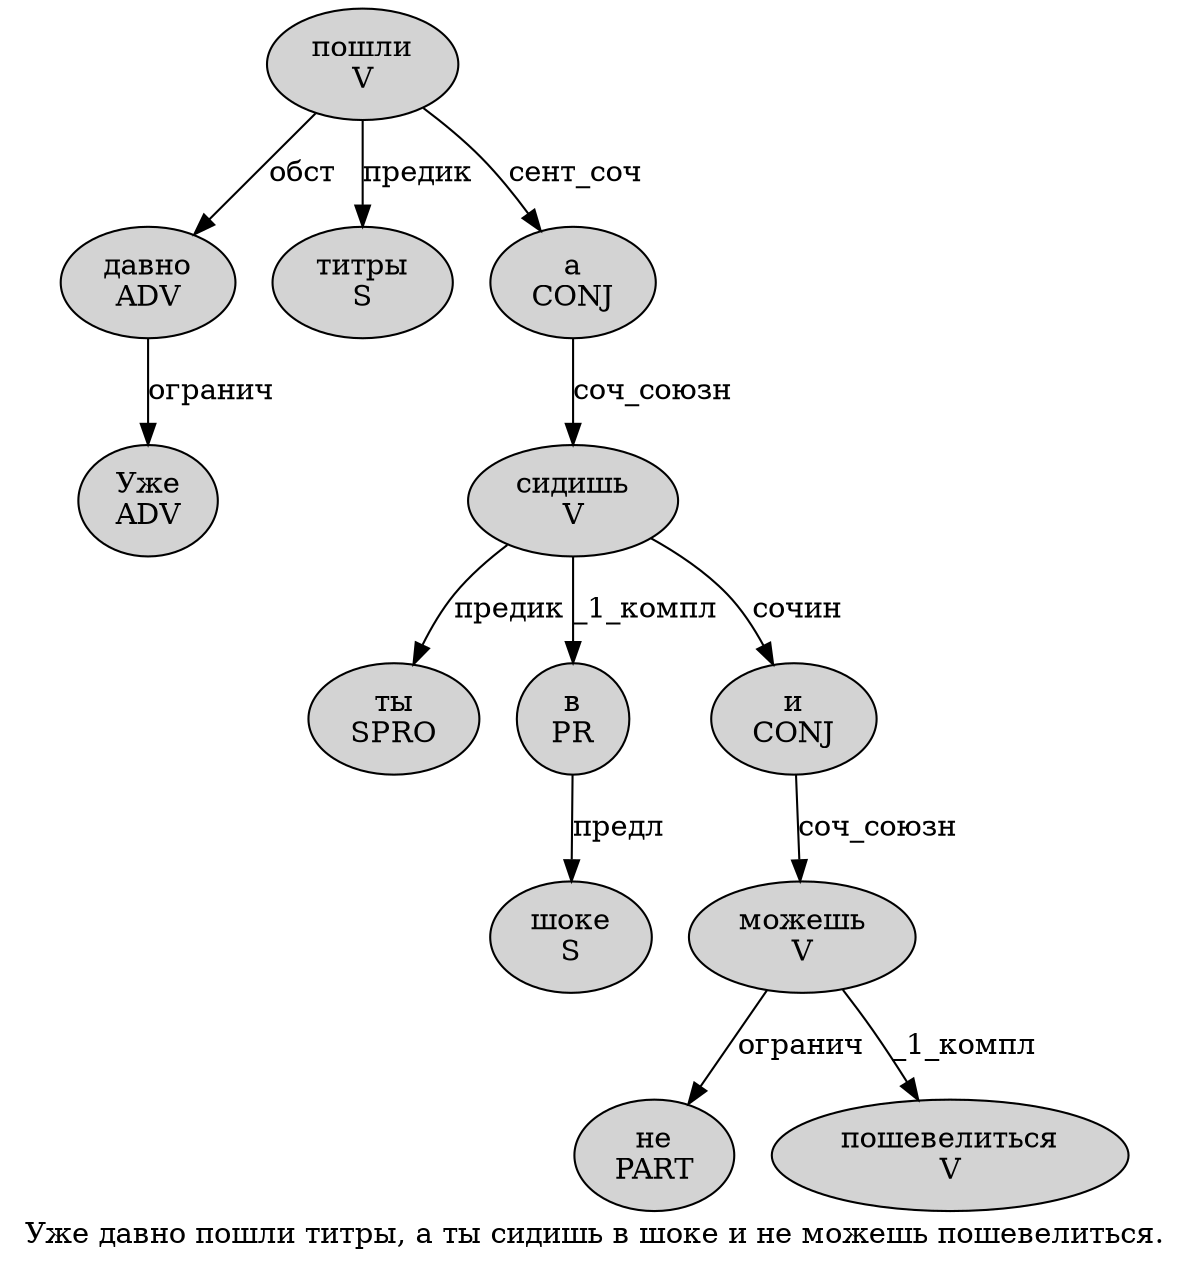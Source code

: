 digraph SENTENCE_1677 {
	graph [label="Уже давно пошли титры, а ты сидишь в шоке и не можешь пошевелиться."]
	node [style=filled]
		0 [label="Уже
ADV" color="" fillcolor=lightgray penwidth=1 shape=ellipse]
		1 [label="давно
ADV" color="" fillcolor=lightgray penwidth=1 shape=ellipse]
		2 [label="пошли
V" color="" fillcolor=lightgray penwidth=1 shape=ellipse]
		3 [label="титры
S" color="" fillcolor=lightgray penwidth=1 shape=ellipse]
		5 [label="а
CONJ" color="" fillcolor=lightgray penwidth=1 shape=ellipse]
		6 [label="ты
SPRO" color="" fillcolor=lightgray penwidth=1 shape=ellipse]
		7 [label="сидишь
V" color="" fillcolor=lightgray penwidth=1 shape=ellipse]
		8 [label="в
PR" color="" fillcolor=lightgray penwidth=1 shape=ellipse]
		9 [label="шоке
S" color="" fillcolor=lightgray penwidth=1 shape=ellipse]
		10 [label="и
CONJ" color="" fillcolor=lightgray penwidth=1 shape=ellipse]
		11 [label="не
PART" color="" fillcolor=lightgray penwidth=1 shape=ellipse]
		12 [label="можешь
V" color="" fillcolor=lightgray penwidth=1 shape=ellipse]
		13 [label="пошевелиться
V" color="" fillcolor=lightgray penwidth=1 shape=ellipse]
			2 -> 1 [label="обст"]
			2 -> 3 [label="предик"]
			2 -> 5 [label="сент_соч"]
			10 -> 12 [label="соч_союзн"]
			12 -> 11 [label="огранич"]
			12 -> 13 [label="_1_компл"]
			7 -> 6 [label="предик"]
			7 -> 8 [label="_1_компл"]
			7 -> 10 [label="сочин"]
			1 -> 0 [label="огранич"]
			5 -> 7 [label="соч_союзн"]
			8 -> 9 [label="предл"]
}